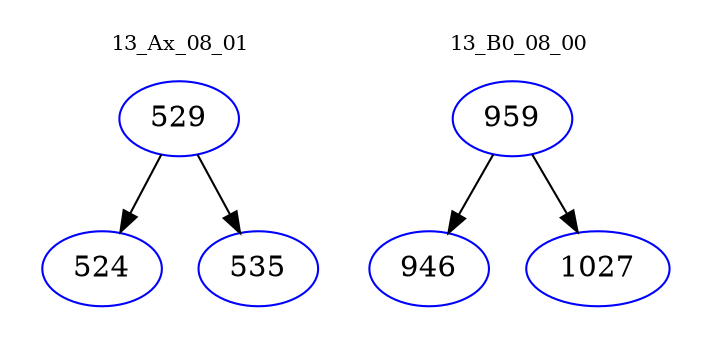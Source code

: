 digraph{
subgraph cluster_0 {
color = white
label = "13_Ax_08_01";
fontsize=10;
T0_529 [label="529", color="blue"]
T0_529 -> T0_524 [color="black"]
T0_524 [label="524", color="blue"]
T0_529 -> T0_535 [color="black"]
T0_535 [label="535", color="blue"]
}
subgraph cluster_1 {
color = white
label = "13_B0_08_00";
fontsize=10;
T1_959 [label="959", color="blue"]
T1_959 -> T1_946 [color="black"]
T1_946 [label="946", color="blue"]
T1_959 -> T1_1027 [color="black"]
T1_1027 [label="1027", color="blue"]
}
}
